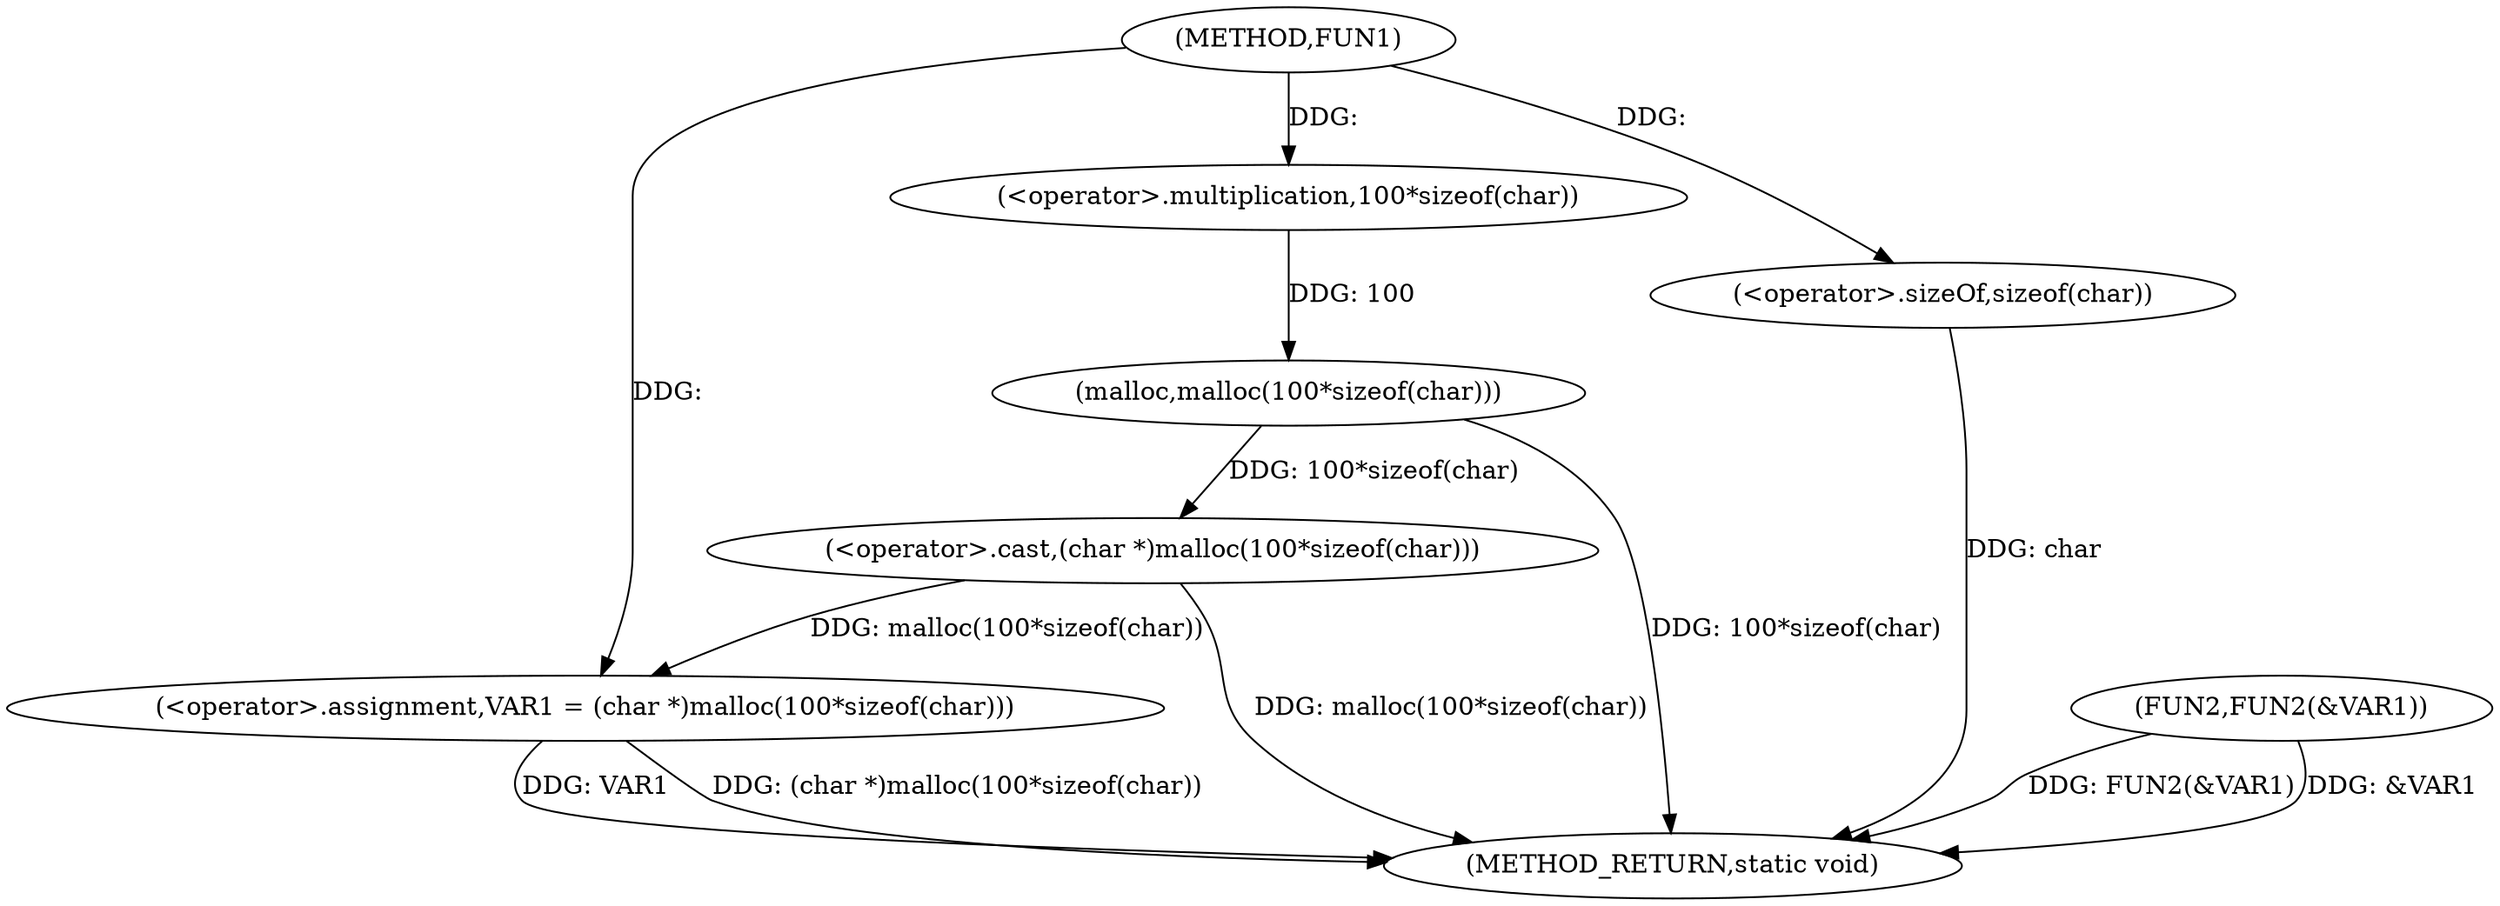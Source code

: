 digraph FUN1 {  
"1000100" [label = "(METHOD,FUN1)" ]
"1000115" [label = "(METHOD_RETURN,static void)" ]
"1000103" [label = "(<operator>.assignment,VAR1 = (char *)malloc(100*sizeof(char)))" ]
"1000105" [label = "(<operator>.cast,(char *)malloc(100*sizeof(char)))" ]
"1000107" [label = "(malloc,malloc(100*sizeof(char)))" ]
"1000108" [label = "(<operator>.multiplication,100*sizeof(char))" ]
"1000110" [label = "(<operator>.sizeOf,sizeof(char))" ]
"1000112" [label = "(FUN2,FUN2(&VAR1))" ]
  "1000107" -> "1000115"  [ label = "DDG: 100*sizeof(char)"] 
  "1000105" -> "1000115"  [ label = "DDG: malloc(100*sizeof(char))"] 
  "1000103" -> "1000115"  [ label = "DDG: VAR1"] 
  "1000103" -> "1000115"  [ label = "DDG: (char *)malloc(100*sizeof(char))"] 
  "1000112" -> "1000115"  [ label = "DDG: FUN2(&VAR1)"] 
  "1000110" -> "1000115"  [ label = "DDG: char"] 
  "1000112" -> "1000115"  [ label = "DDG: &VAR1"] 
  "1000105" -> "1000103"  [ label = "DDG: malloc(100*sizeof(char))"] 
  "1000100" -> "1000103"  [ label = "DDG: "] 
  "1000107" -> "1000105"  [ label = "DDG: 100*sizeof(char)"] 
  "1000108" -> "1000107"  [ label = "DDG: 100"] 
  "1000100" -> "1000108"  [ label = "DDG: "] 
  "1000100" -> "1000110"  [ label = "DDG: "] 
}
